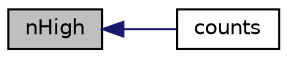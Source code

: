 digraph "nHigh"
{
  bgcolor="transparent";
  edge [fontname="Helvetica",fontsize="10",labelfontname="Helvetica",labelfontsize="10"];
  node [fontname="Helvetica",fontsize="10",shape=record];
  rankdir="LR";
  Node1 [label="nHigh",height=0.2,width=0.4,color="black", fillcolor="grey75", style="filled", fontcolor="black"];
  Node1 -> Node2 [dir="back",color="midnightblue",fontsize="10",style="solid",fontname="Helvetica"];
  Node2 [label="counts",height=0.2,width=0.4,color="black",URL="$a01011.html#a497edf0fcc2403bf206b8af92a7bf0b5",tooltip="Return the counts per bin. "];
}
